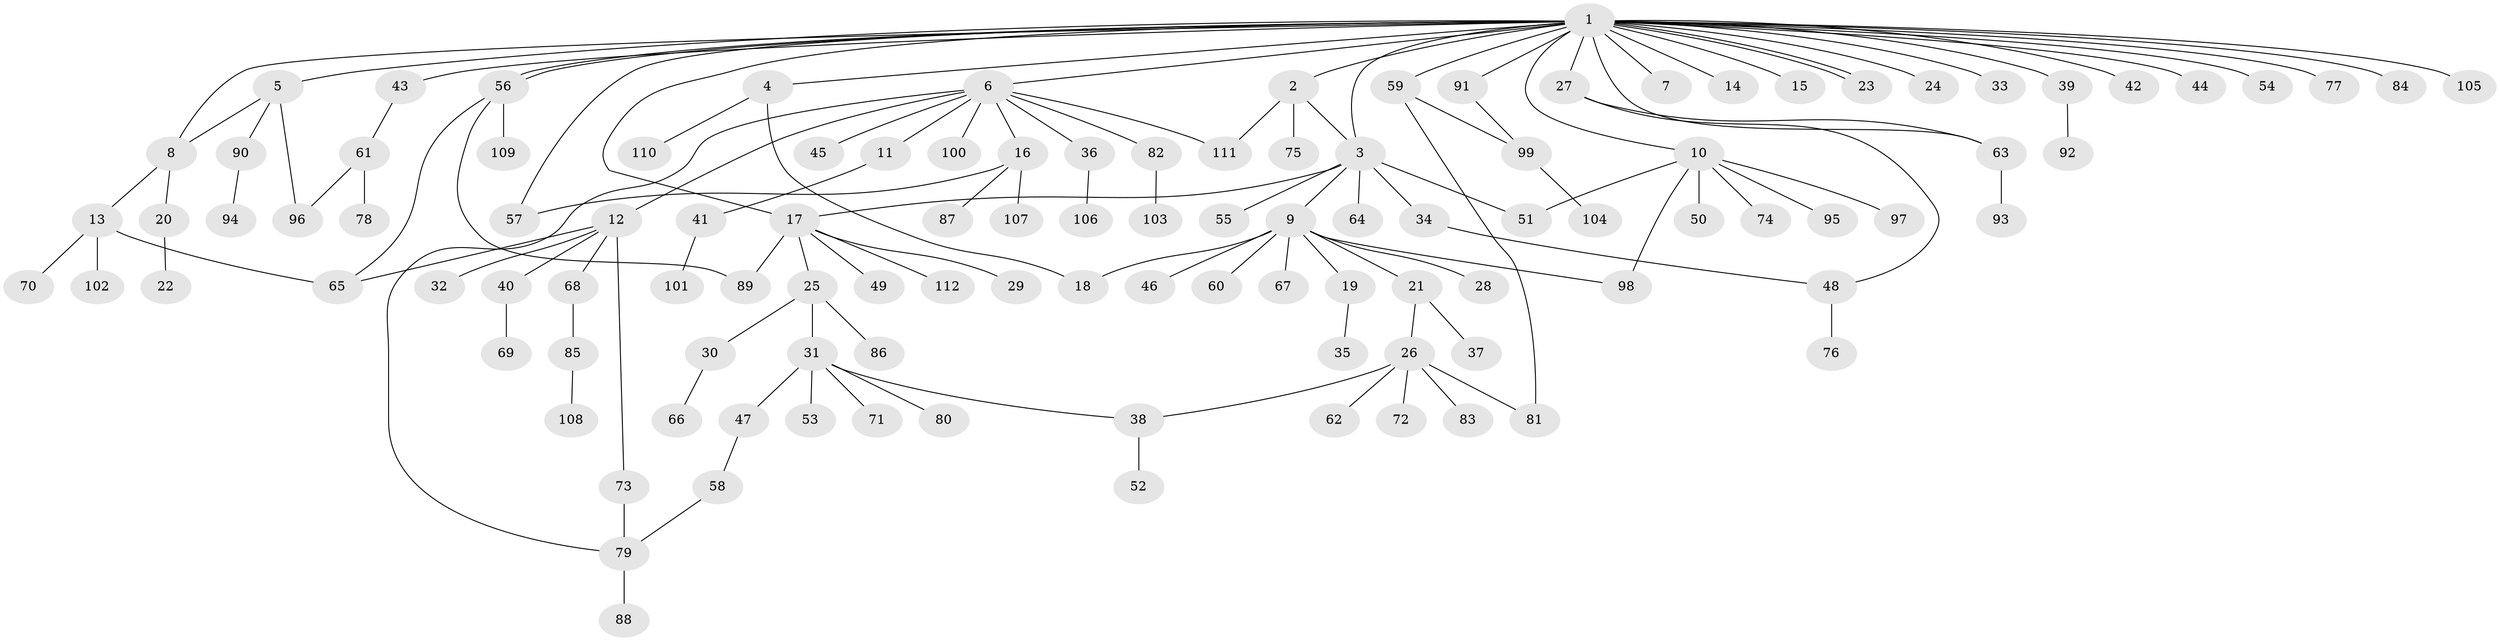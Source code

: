 // Generated by graph-tools (version 1.1) at 2025/11/02/27/25 16:11:10]
// undirected, 112 vertices, 132 edges
graph export_dot {
graph [start="1"]
  node [color=gray90,style=filled];
  1;
  2;
  3;
  4;
  5;
  6;
  7;
  8;
  9;
  10;
  11;
  12;
  13;
  14;
  15;
  16;
  17;
  18;
  19;
  20;
  21;
  22;
  23;
  24;
  25;
  26;
  27;
  28;
  29;
  30;
  31;
  32;
  33;
  34;
  35;
  36;
  37;
  38;
  39;
  40;
  41;
  42;
  43;
  44;
  45;
  46;
  47;
  48;
  49;
  50;
  51;
  52;
  53;
  54;
  55;
  56;
  57;
  58;
  59;
  60;
  61;
  62;
  63;
  64;
  65;
  66;
  67;
  68;
  69;
  70;
  71;
  72;
  73;
  74;
  75;
  76;
  77;
  78;
  79;
  80;
  81;
  82;
  83;
  84;
  85;
  86;
  87;
  88;
  89;
  90;
  91;
  92;
  93;
  94;
  95;
  96;
  97;
  98;
  99;
  100;
  101;
  102;
  103;
  104;
  105;
  106;
  107;
  108;
  109;
  110;
  111;
  112;
  1 -- 2;
  1 -- 3;
  1 -- 4;
  1 -- 5;
  1 -- 6;
  1 -- 7;
  1 -- 8;
  1 -- 10;
  1 -- 14;
  1 -- 15;
  1 -- 17;
  1 -- 23;
  1 -- 23;
  1 -- 24;
  1 -- 27;
  1 -- 33;
  1 -- 39;
  1 -- 42;
  1 -- 43;
  1 -- 44;
  1 -- 54;
  1 -- 56;
  1 -- 56;
  1 -- 57;
  1 -- 59;
  1 -- 63;
  1 -- 77;
  1 -- 84;
  1 -- 91;
  1 -- 105;
  2 -- 3;
  2 -- 75;
  2 -- 111;
  3 -- 9;
  3 -- 17;
  3 -- 34;
  3 -- 51;
  3 -- 55;
  3 -- 64;
  4 -- 18;
  4 -- 110;
  5 -- 8;
  5 -- 90;
  5 -- 96;
  6 -- 11;
  6 -- 12;
  6 -- 16;
  6 -- 36;
  6 -- 45;
  6 -- 79;
  6 -- 82;
  6 -- 100;
  6 -- 111;
  8 -- 13;
  8 -- 20;
  9 -- 18;
  9 -- 19;
  9 -- 21;
  9 -- 28;
  9 -- 46;
  9 -- 60;
  9 -- 67;
  9 -- 98;
  10 -- 50;
  10 -- 51;
  10 -- 74;
  10 -- 95;
  10 -- 97;
  10 -- 98;
  11 -- 41;
  12 -- 32;
  12 -- 40;
  12 -- 65;
  12 -- 68;
  12 -- 73;
  13 -- 65;
  13 -- 70;
  13 -- 102;
  16 -- 57;
  16 -- 87;
  16 -- 107;
  17 -- 25;
  17 -- 29;
  17 -- 49;
  17 -- 89;
  17 -- 112;
  19 -- 35;
  20 -- 22;
  21 -- 26;
  21 -- 37;
  25 -- 30;
  25 -- 31;
  25 -- 86;
  26 -- 38;
  26 -- 62;
  26 -- 72;
  26 -- 81;
  26 -- 83;
  27 -- 48;
  27 -- 63;
  30 -- 66;
  31 -- 38;
  31 -- 47;
  31 -- 53;
  31 -- 71;
  31 -- 80;
  34 -- 48;
  36 -- 106;
  38 -- 52;
  39 -- 92;
  40 -- 69;
  41 -- 101;
  43 -- 61;
  47 -- 58;
  48 -- 76;
  56 -- 65;
  56 -- 89;
  56 -- 109;
  58 -- 79;
  59 -- 81;
  59 -- 99;
  61 -- 78;
  61 -- 96;
  63 -- 93;
  68 -- 85;
  73 -- 79;
  79 -- 88;
  82 -- 103;
  85 -- 108;
  90 -- 94;
  91 -- 99;
  99 -- 104;
}

